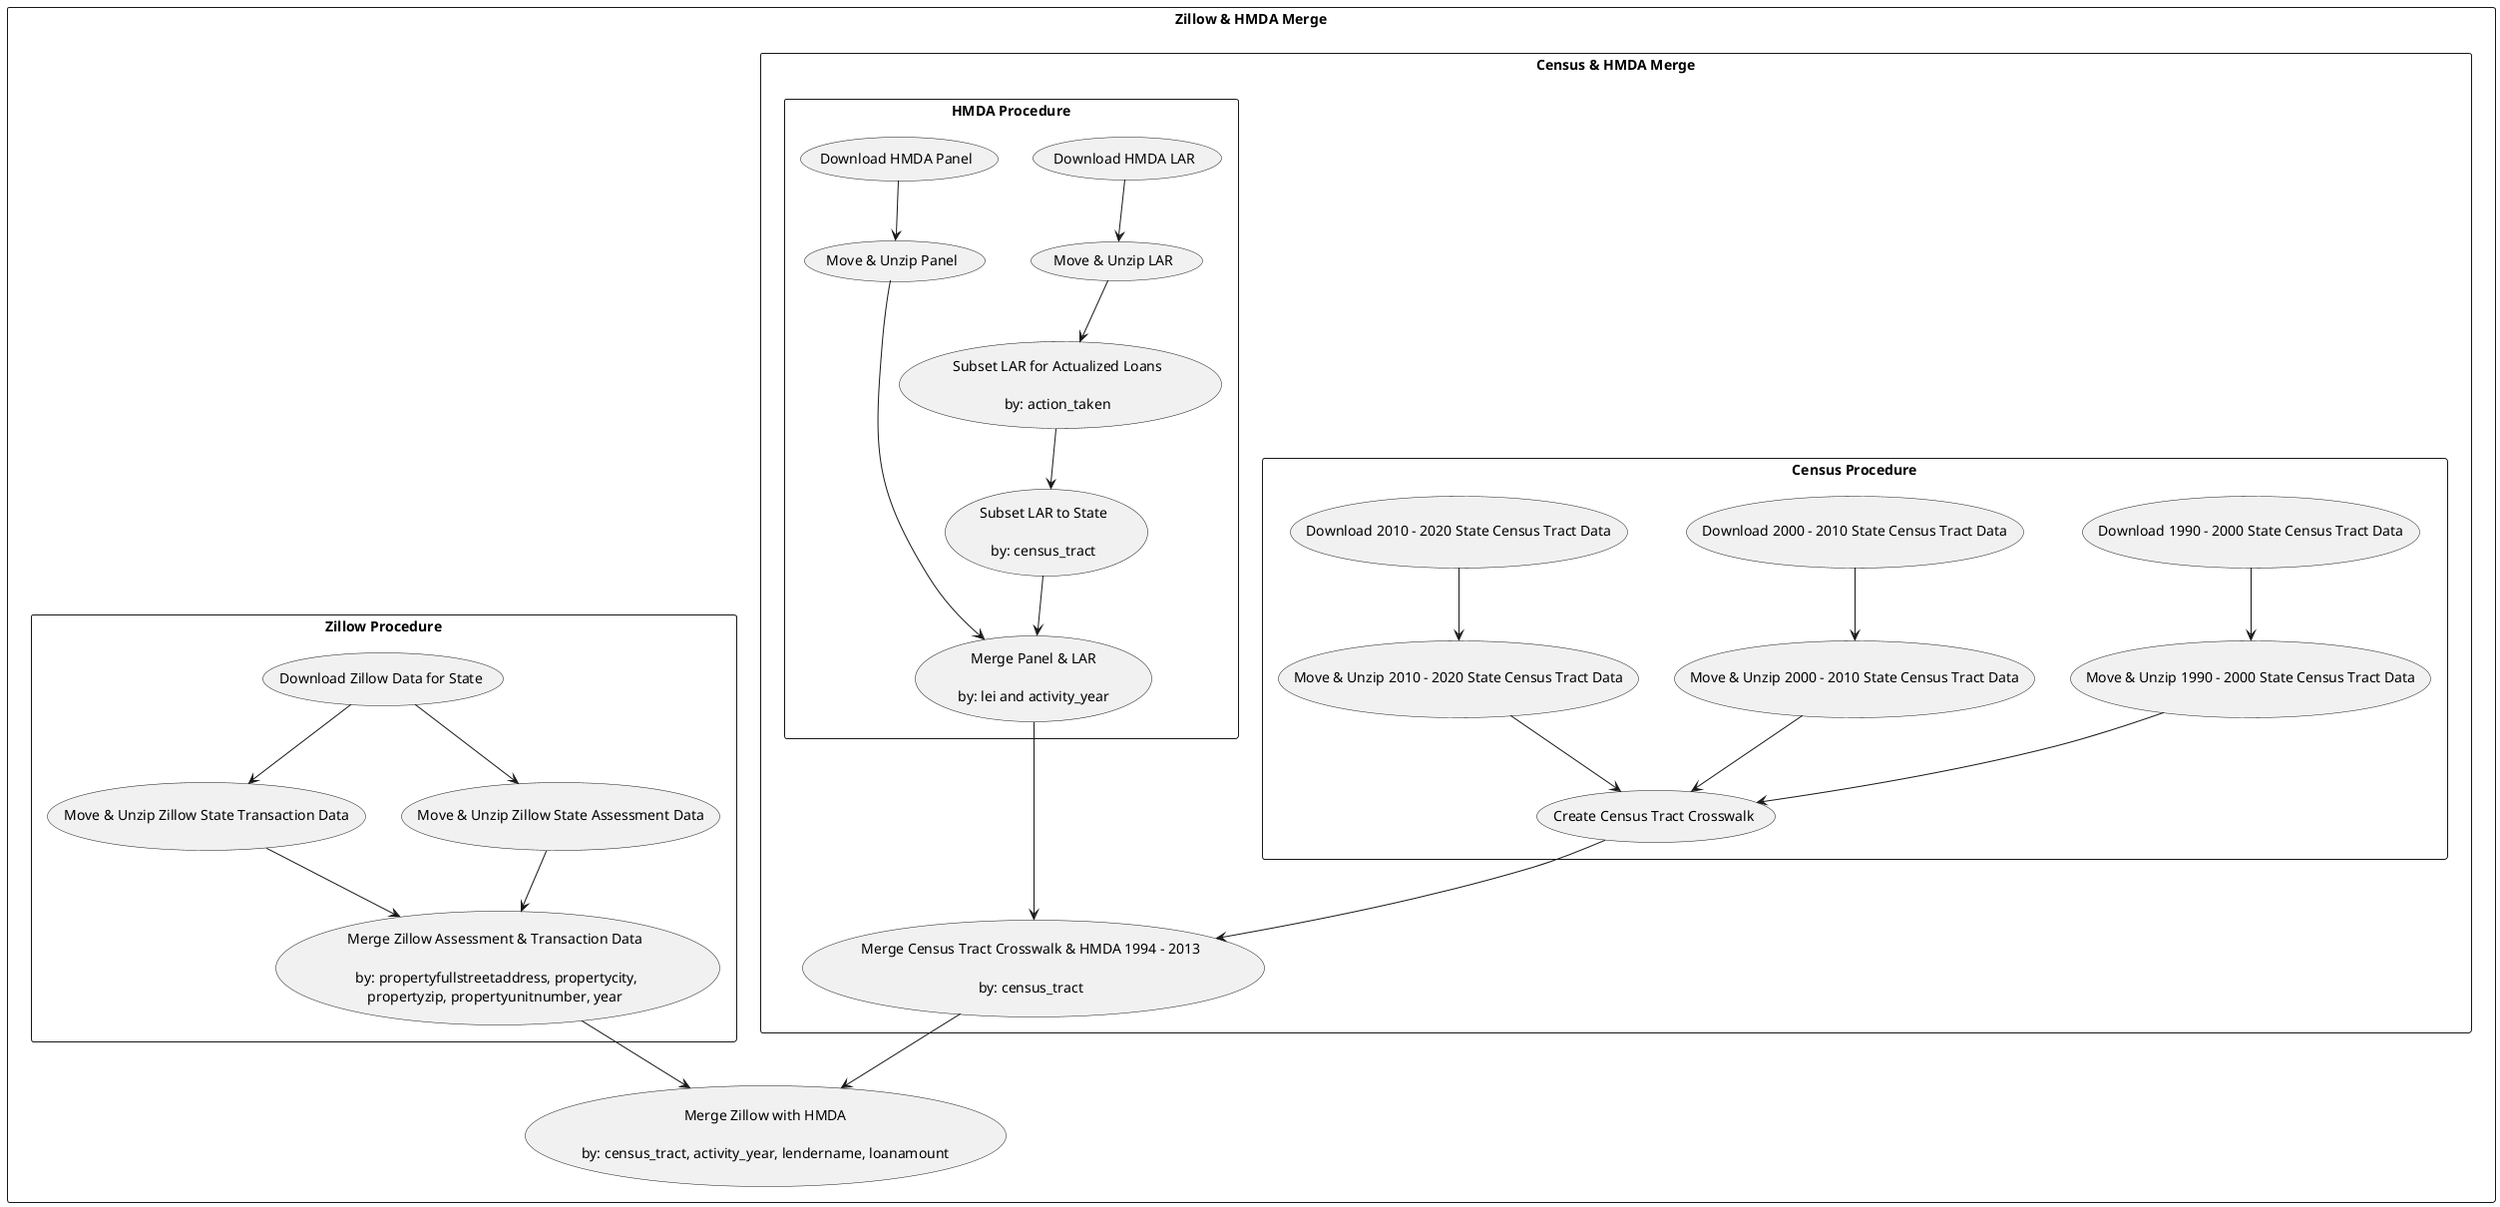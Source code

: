 @startuml "data flow"

top to bottom direction

rectangle "Zillow & HMDA Merge" {

rectangle "Census & HMDA Merge" {

rectangle "Census Procedure" {
(Download 1990 - 2000 State Census Tract Data) as d_census_1990_2000
(Download 2000 - 2010 State Census Tract Data) as d_census_2000_2010
(Download 2010 - 2020 State Census Tract Data) as d_census_2010_2020

(Move & Unzip 1990 - 2000 State Census Tract Data) as mu_census_1990_2000
(Move & Unzip 2000 - 2010 State Census Tract Data) as mu_census_2000_2010
(Move & Unzip 2010 - 2020 State Census Tract Data) as mu_census_2010_2020

(Create Census Tract Crosswalk) as c_census

d_census_1990_2000 --> mu_census_1990_2000
d_census_2000_2010 --> mu_census_2000_2010
d_census_2010_2020 --> mu_census_2010_2020
mu_census_1990_2000 --> c_census
mu_census_2000_2010 --> c_census
mu_census_2010_2020 --> c_census
}

rectangle "HMDA Procedure" {
(Download HMDA LAR) as d_hmda_lar
(Move & Unzip LAR) as mu_lar
(Subset LAR for Actualized Loans\n\nby: action_taken) as z_hmda_lar
(Subset LAR to State\n\nby: census_tract) as s_hmda_lar

(Download HMDA Panel) as d_hmda_panel
(Move & Unzip Panel) as mu_panel

(Merge Panel & LAR\n\nby: lei and activity_year) as m_panel_lar

d_hmda_lar --> mu_lar
mu_lar --> z_hmda_lar
z_hmda_lar --> s_hmda_lar
d_hmda_panel --> mu_panel
mu_panel ----> m_panel_lar
s_hmda_lar --> m_panel_lar
}


(Merge Census Tract Crosswalk & HMDA 1994 - 2013\n\nby: census_tract) as m_hmda_census
m_panel_lar ---> m_hmda_census
c_census --> m_hmda_census
}

rectangle "Zillow Procedure" {
(Download Zillow Data for State) as d_zillow
(Move & Unzip Zillow State Transaction Data) as mt_zillow
(Move & Unzip Zillow State Assessment Data) as ma_zillow
(Merge Zillow Assessment & Transaction Data\n\n by: propertyfullstreetaddress, propertycity,\npropertyzip, propertyunitnumber, year) as m_zillow
d_zillow --> mt_zillow
d_zillow --> ma_zillow
mt_zillow --> m_zillow
ma_zillow --> m_zillow
}
(Merge Zillow with HMDA\n\nby: census_tract, activity_year, lendername, loanamount) as m_zillow_hmda

m_zillow --> m_zillow_hmda
m_hmda_census --> m_zillow_hmda

}
@enduml
